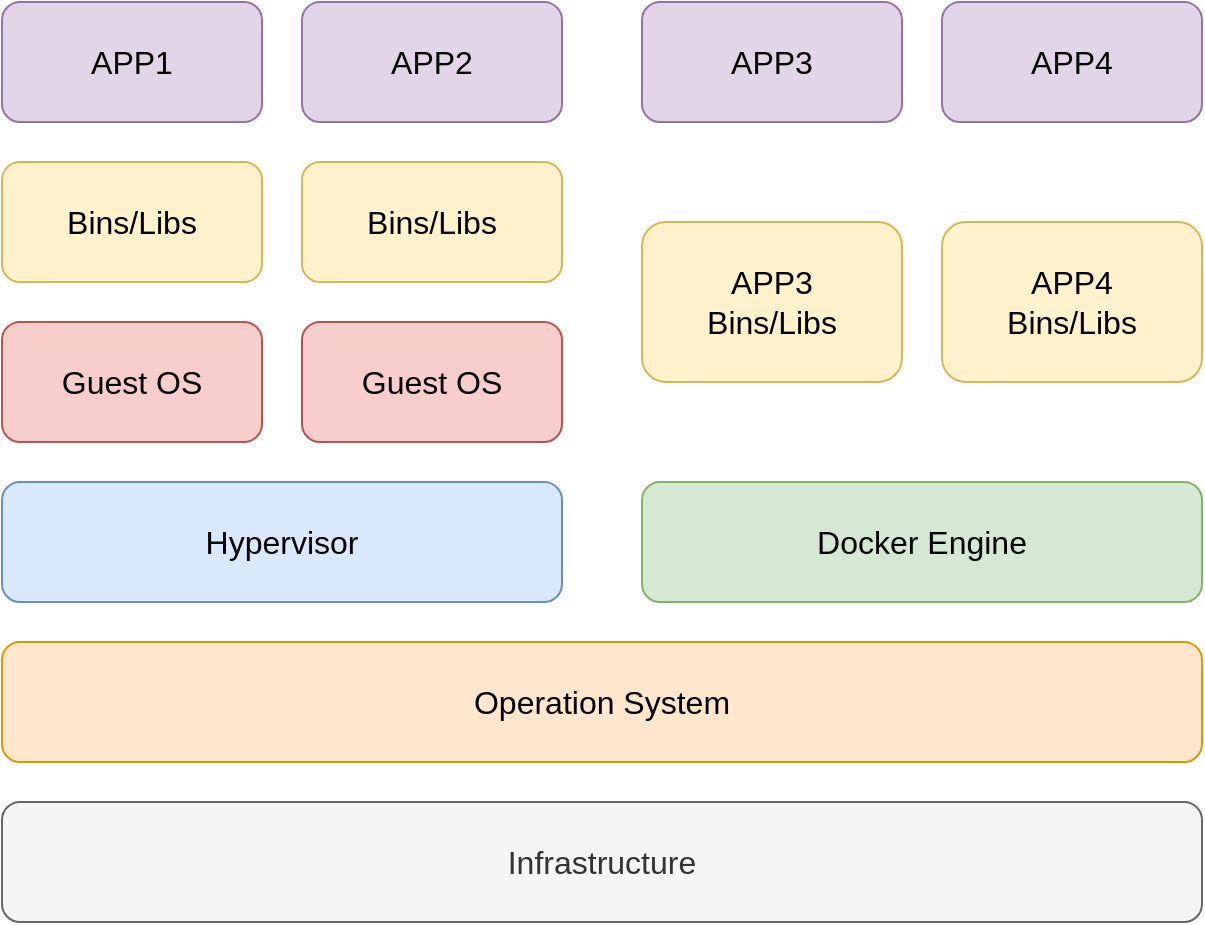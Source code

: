 <mxfile version="20.5.1" type="github">
  <diagram id="1039U4D3Cli7lgayuh73" name="第 1 页">
    <mxGraphModel dx="895" dy="575" grid="1" gridSize="10" guides="1" tooltips="1" connect="1" arrows="1" fold="1" page="1" pageScale="1" pageWidth="827" pageHeight="1169" math="0" shadow="0">
      <root>
        <mxCell id="0" />
        <mxCell id="1" parent="0" />
        <mxCell id="XLMq2Yr34e-YFDyutsR1-1" value="&lt;font style=&quot;font-size: 16px;&quot;&gt;Operation System&lt;/font&gt;" style="rounded=1;whiteSpace=wrap;html=1;fillColor=#ffe6cc;strokeColor=#d79b00;" vertex="1" parent="1">
          <mxGeometry x="120" y="400" width="600" height="60" as="geometry" />
        </mxCell>
        <mxCell id="XLMq2Yr34e-YFDyutsR1-2" value="Hypervisor" style="whiteSpace=wrap;html=1;rounded=1;fontSize=16;fillColor=#dae8fc;strokeColor=#6c8ebf;" vertex="1" parent="1">
          <mxGeometry x="120" y="320" width="280" height="60" as="geometry" />
        </mxCell>
        <mxCell id="XLMq2Yr34e-YFDyutsR1-3" value="Docker Engine" style="whiteSpace=wrap;html=1;rounded=1;fontSize=16;fillColor=#d5e8d4;strokeColor=#82b366;" vertex="1" parent="1">
          <mxGeometry x="440" y="320" width="280" height="60" as="geometry" />
        </mxCell>
        <mxCell id="XLMq2Yr34e-YFDyutsR1-4" value="&lt;font style=&quot;font-size: 16px;&quot;&gt;Infrastructure&lt;/font&gt;" style="rounded=1;whiteSpace=wrap;html=1;fillColor=#f5f5f5;fontColor=#333333;strokeColor=#666666;" vertex="1" parent="1">
          <mxGeometry x="120" y="480" width="600" height="60" as="geometry" />
        </mxCell>
        <mxCell id="XLMq2Yr34e-YFDyutsR1-5" value="Guest OS" style="whiteSpace=wrap;html=1;rounded=1;fontSize=16;fillColor=#f8cecc;strokeColor=#b85450;" vertex="1" parent="1">
          <mxGeometry x="120" y="240" width="130" height="60" as="geometry" />
        </mxCell>
        <mxCell id="XLMq2Yr34e-YFDyutsR1-6" value="Guest OS" style="whiteSpace=wrap;html=1;rounded=1;fontSize=16;fillColor=#f8cecc;strokeColor=#b85450;" vertex="1" parent="1">
          <mxGeometry x="270" y="240" width="130" height="60" as="geometry" />
        </mxCell>
        <mxCell id="XLMq2Yr34e-YFDyutsR1-7" value="Bins/Libs" style="whiteSpace=wrap;html=1;rounded=1;fontSize=16;fillColor=#fff2cc;strokeColor=#d6b656;" vertex="1" parent="1">
          <mxGeometry x="120" y="160" width="130" height="60" as="geometry" />
        </mxCell>
        <mxCell id="XLMq2Yr34e-YFDyutsR1-8" value="Bins/Libs" style="whiteSpace=wrap;html=1;rounded=1;fontSize=16;fillColor=#fff2cc;strokeColor=#d6b656;" vertex="1" parent="1">
          <mxGeometry x="270" y="160" width="130" height="60" as="geometry" />
        </mxCell>
        <mxCell id="XLMq2Yr34e-YFDyutsR1-9" value="APP3&lt;br&gt;Bins/Libs" style="whiteSpace=wrap;html=1;rounded=1;fontSize=16;fillColor=#fff2cc;strokeColor=#d6b656;" vertex="1" parent="1">
          <mxGeometry x="440" y="190" width="130" height="80" as="geometry" />
        </mxCell>
        <mxCell id="XLMq2Yr34e-YFDyutsR1-10" value="APP4&lt;br&gt;Bins/Libs" style="whiteSpace=wrap;html=1;rounded=1;fontSize=16;fillColor=#fff2cc;strokeColor=#d6b656;" vertex="1" parent="1">
          <mxGeometry x="590" y="190" width="130" height="80" as="geometry" />
        </mxCell>
        <mxCell id="XLMq2Yr34e-YFDyutsR1-11" value="APP1" style="whiteSpace=wrap;html=1;rounded=1;fontSize=16;fillColor=#e1d5e7;strokeColor=#9673a6;" vertex="1" parent="1">
          <mxGeometry x="120" y="80" width="130" height="60" as="geometry" />
        </mxCell>
        <mxCell id="XLMq2Yr34e-YFDyutsR1-12" value="APP2" style="whiteSpace=wrap;html=1;rounded=1;fontSize=16;fillColor=#e1d5e7;strokeColor=#9673a6;" vertex="1" parent="1">
          <mxGeometry x="270" y="80" width="130" height="60" as="geometry" />
        </mxCell>
        <mxCell id="XLMq2Yr34e-YFDyutsR1-13" value="APP3" style="whiteSpace=wrap;html=1;rounded=1;fontSize=16;fillColor=#e1d5e7;strokeColor=#9673a6;" vertex="1" parent="1">
          <mxGeometry x="440" y="80" width="130" height="60" as="geometry" />
        </mxCell>
        <mxCell id="XLMq2Yr34e-YFDyutsR1-14" value="APP4" style="whiteSpace=wrap;html=1;rounded=1;fontSize=16;fillColor=#e1d5e7;strokeColor=#9673a6;" vertex="1" parent="1">
          <mxGeometry x="590" y="80" width="130" height="60" as="geometry" />
        </mxCell>
      </root>
    </mxGraphModel>
  </diagram>
</mxfile>
